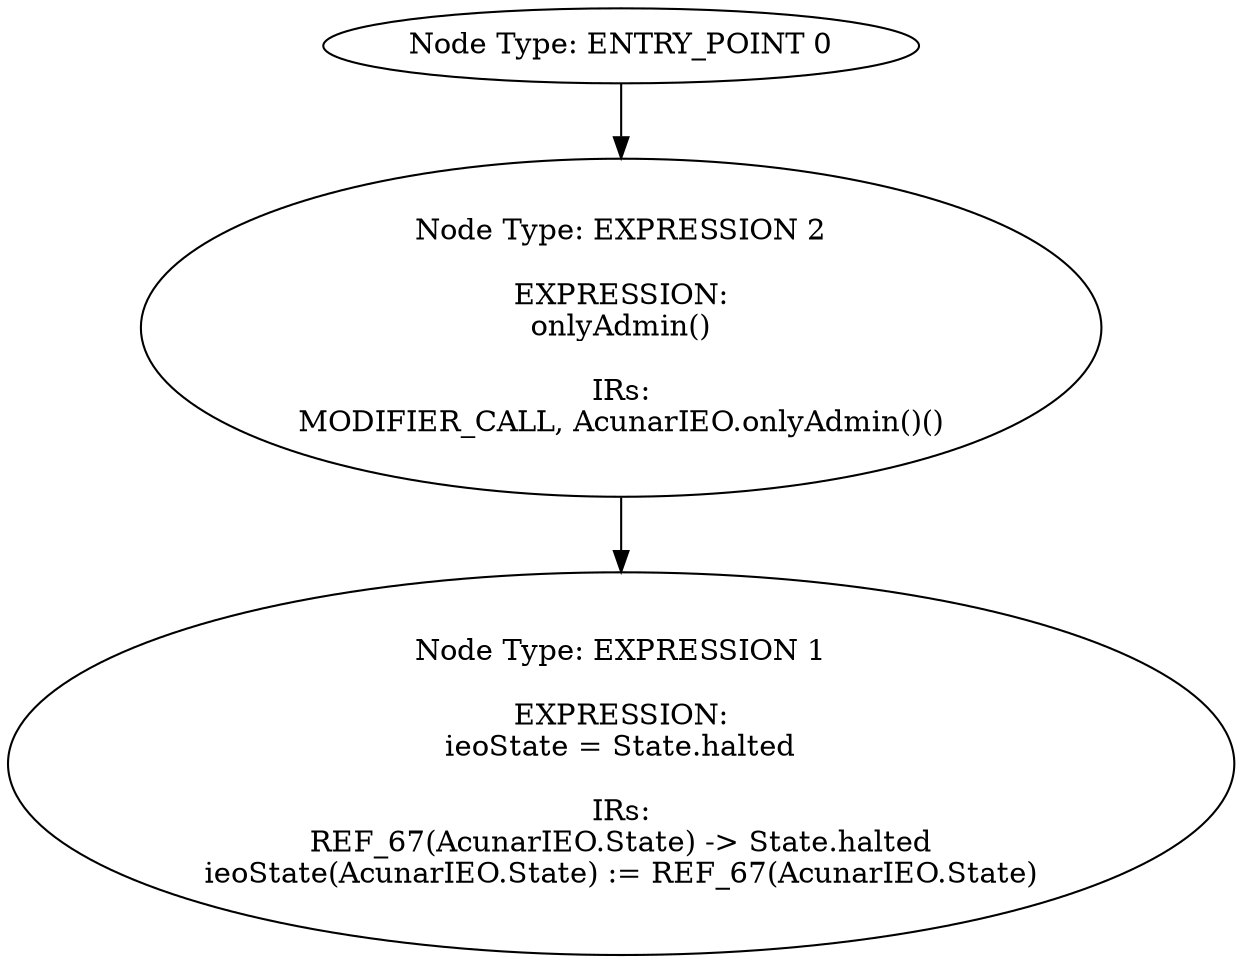 digraph{
0[label="Node Type: ENTRY_POINT 0
"];
0->2;
1[label="Node Type: EXPRESSION 1

EXPRESSION:
ieoState = State.halted

IRs:
REF_67(AcunarIEO.State) -> State.halted
ieoState(AcunarIEO.State) := REF_67(AcunarIEO.State)"];
2[label="Node Type: EXPRESSION 2

EXPRESSION:
onlyAdmin()

IRs:
MODIFIER_CALL, AcunarIEO.onlyAdmin()()"];
2->1;
}
